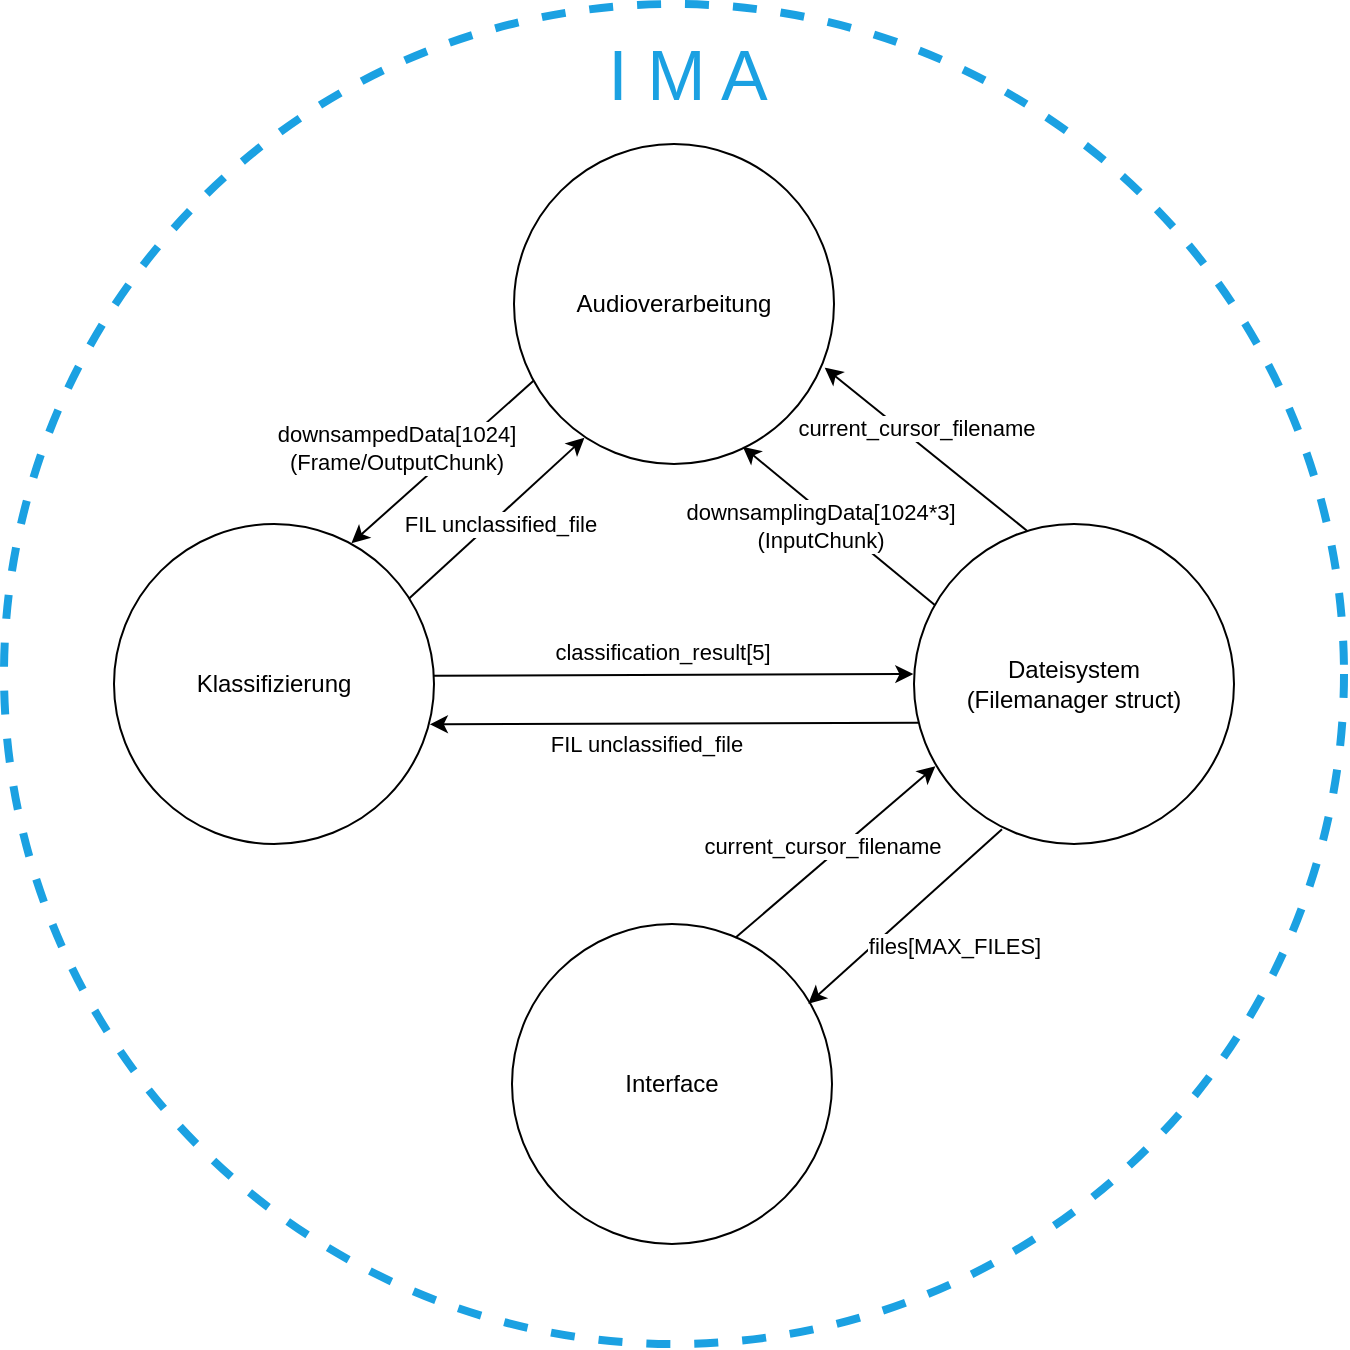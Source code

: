 <mxfile version="24.7.5">
  <diagram name="Seite-1" id="vsLzy8c6fAX1nwYtDnwI">
    <mxGraphModel dx="1036" dy="606" grid="1" gridSize="10" guides="1" tooltips="1" connect="1" arrows="1" fold="1" page="1" pageScale="1" pageWidth="827" pageHeight="1169" math="0" shadow="0">
      <root>
        <mxCell id="0" />
        <mxCell id="1" parent="0" />
        <mxCell id="2VOrqjGS2DREaBcIpoSg-7" value="" style="ellipse;whiteSpace=wrap;html=1;aspect=fixed;fillColor=none;strokeColor=#1BA1E2;dashed=1;movable=1;resizable=1;rotatable=1;deletable=1;editable=1;locked=0;connectable=1;strokeWidth=4;" parent="1" vertex="1">
          <mxGeometry x="105" y="140" width="670" height="670" as="geometry" />
        </mxCell>
        <mxCell id="2VOrqjGS2DREaBcIpoSg-1" value="Audioverarbeitung" style="ellipse;whiteSpace=wrap;html=1;aspect=fixed;" parent="1" vertex="1">
          <mxGeometry x="360" y="210" width="160" height="160" as="geometry" />
        </mxCell>
        <mxCell id="2VOrqjGS2DREaBcIpoSg-5" value="Klassifizierung" style="ellipse;whiteSpace=wrap;html=1;aspect=fixed;" parent="1" vertex="1">
          <mxGeometry x="160" y="400" width="160" height="160" as="geometry" />
        </mxCell>
        <mxCell id="2VOrqjGS2DREaBcIpoSg-6" value="Interface" style="ellipse;whiteSpace=wrap;html=1;aspect=fixed;" parent="1" vertex="1">
          <mxGeometry x="359" y="600" width="160" height="160" as="geometry" />
        </mxCell>
        <mxCell id="2VOrqjGS2DREaBcIpoSg-8" value="" style="endArrow=classic;html=1;rounded=0;entryX=0.715;entryY=0.946;entryDx=0;entryDy=0;entryPerimeter=0;exitX=0.065;exitY=0.253;exitDx=0;exitDy=0;exitPerimeter=0;" parent="1" source="2VOrqjGS2DREaBcIpoSg-24" target="2VOrqjGS2DREaBcIpoSg-1" edge="1">
          <mxGeometry width="50" height="50" relative="1" as="geometry">
            <mxPoint x="350" y="400" as="sourcePoint" />
            <mxPoint x="400" y="350" as="targetPoint" />
          </mxGeometry>
        </mxCell>
        <mxCell id="2VOrqjGS2DREaBcIpoSg-9" value="downsamplingData[1024*3]&lt;br&gt;(InputChunk)" style="edgeLabel;html=1;align=center;verticalAlign=middle;resizable=0;points=[];" parent="2VOrqjGS2DREaBcIpoSg-8" vertex="1" connectable="0">
          <mxGeometry x="0.134" y="2" relative="1" as="geometry">
            <mxPoint x="-2" y="4" as="offset" />
          </mxGeometry>
        </mxCell>
        <mxCell id="2VOrqjGS2DREaBcIpoSg-10" value="" style="endArrow=classic;html=1;rounded=0;entryX=0.742;entryY=0.06;entryDx=0;entryDy=0;entryPerimeter=0;exitX=0.061;exitY=0.74;exitDx=0;exitDy=0;exitPerimeter=0;" parent="1" source="2VOrqjGS2DREaBcIpoSg-1" target="2VOrqjGS2DREaBcIpoSg-5" edge="1">
          <mxGeometry width="50" height="50" relative="1" as="geometry">
            <mxPoint x="270" y="400" as="sourcePoint" />
            <mxPoint x="432" y="302" as="targetPoint" />
          </mxGeometry>
        </mxCell>
        <mxCell id="2VOrqjGS2DREaBcIpoSg-11" value="downsampedData[1024]&lt;br&gt;(Frame/OutputChunk)" style="edgeLabel;html=1;align=center;verticalAlign=middle;resizable=0;points=[];" parent="2VOrqjGS2DREaBcIpoSg-10" vertex="1" connectable="0">
          <mxGeometry x="0.134" y="2" relative="1" as="geometry">
            <mxPoint x="-19" y="-14" as="offset" />
          </mxGeometry>
        </mxCell>
        <mxCell id="2VOrqjGS2DREaBcIpoSg-15" value="" style="endArrow=classic;html=1;rounded=0;entryX=0.971;entryY=0.699;entryDx=0;entryDy=0;entryPerimeter=0;exitX=0.353;exitY=0.021;exitDx=0;exitDy=0;exitPerimeter=0;" parent="1" source="2VOrqjGS2DREaBcIpoSg-24" target="2VOrqjGS2DREaBcIpoSg-1" edge="1">
          <mxGeometry width="50" height="50" relative="1" as="geometry">
            <mxPoint x="366.5" y="577" as="sourcePoint" />
            <mxPoint x="597.28" y="594.72" as="targetPoint" />
          </mxGeometry>
        </mxCell>
        <mxCell id="2VOrqjGS2DREaBcIpoSg-16" value="current_cursor_filename" style="edgeLabel;html=1;align=center;verticalAlign=middle;resizable=0;points=[];" parent="2VOrqjGS2DREaBcIpoSg-15" vertex="1" connectable="0">
          <mxGeometry x="0.134" y="2" relative="1" as="geometry">
            <mxPoint x="3" y="-7" as="offset" />
          </mxGeometry>
        </mxCell>
        <mxCell id="2VOrqjGS2DREaBcIpoSg-23" value="" style="endArrow=classic;html=1;rounded=0;exitX=0.997;exitY=0.474;exitDx=0;exitDy=0;exitPerimeter=0;entryX=-0.002;entryY=0.469;entryDx=0;entryDy=0;entryPerimeter=0;" parent="1" source="2VOrqjGS2DREaBcIpoSg-5" target="2VOrqjGS2DREaBcIpoSg-24" edge="1">
          <mxGeometry width="50" height="50" relative="1" as="geometry">
            <mxPoint x="364" y="600" as="sourcePoint" />
            <mxPoint x="414" y="550" as="targetPoint" />
          </mxGeometry>
        </mxCell>
        <mxCell id="2VOrqjGS2DREaBcIpoSg-25" value="classification_result[5]" style="edgeLabel;html=1;align=center;verticalAlign=middle;resizable=0;points=[];" parent="2VOrqjGS2DREaBcIpoSg-23" vertex="1" connectable="0">
          <mxGeometry x="0.32" y="1" relative="1" as="geometry">
            <mxPoint x="-44" y="-11" as="offset" />
          </mxGeometry>
        </mxCell>
        <mxCell id="2VOrqjGS2DREaBcIpoSg-24" value="Dateisystem&lt;br&gt;(Filemanager struct)" style="ellipse;whiteSpace=wrap;html=1;aspect=fixed;" parent="1" vertex="1">
          <mxGeometry x="560" y="400" width="160" height="160" as="geometry" />
        </mxCell>
        <mxCell id="2VOrqjGS2DREaBcIpoSg-29" value="" style="endArrow=classic;html=1;rounded=0;exitX=0.698;exitY=0.043;exitDx=0;exitDy=0;exitPerimeter=0;entryX=0.067;entryY=0.757;entryDx=0;entryDy=0;entryPerimeter=0;" parent="1" source="2VOrqjGS2DREaBcIpoSg-6" target="2VOrqjGS2DREaBcIpoSg-24" edge="1">
          <mxGeometry width="50" height="50" relative="1" as="geometry">
            <mxPoint x="591" y="548" as="sourcePoint" />
            <mxPoint x="346" y="548" as="targetPoint" />
          </mxGeometry>
        </mxCell>
        <mxCell id="2VOrqjGS2DREaBcIpoSg-30" value="current_cursor_filename" style="edgeLabel;html=1;align=center;verticalAlign=middle;resizable=0;points=[];" parent="2VOrqjGS2DREaBcIpoSg-29" vertex="1" connectable="0">
          <mxGeometry x="0.32" y="1" relative="1" as="geometry">
            <mxPoint x="-22" y="11" as="offset" />
          </mxGeometry>
        </mxCell>
        <mxCell id="2VOrqjGS2DREaBcIpoSg-35" value="" style="endArrow=classic;html=1;rounded=0;exitX=0.923;exitY=0.232;exitDx=0;exitDy=0;exitPerimeter=0;entryX=0.22;entryY=0.918;entryDx=0;entryDy=0;entryPerimeter=0;" parent="1" source="2VOrqjGS2DREaBcIpoSg-5" target="2VOrqjGS2DREaBcIpoSg-1" edge="1">
          <mxGeometry width="50" height="50" relative="1" as="geometry">
            <mxPoint x="353" y="514" as="sourcePoint" />
            <mxPoint x="567" y="516" as="targetPoint" />
          </mxGeometry>
        </mxCell>
        <mxCell id="2VOrqjGS2DREaBcIpoSg-36" value="FIL unclassified_file" style="edgeLabel;html=1;align=center;verticalAlign=middle;resizable=0;points=[];" parent="2VOrqjGS2DREaBcIpoSg-35" vertex="1" connectable="0">
          <mxGeometry x="0.32" y="1" relative="1" as="geometry">
            <mxPoint x="-12" y="16" as="offset" />
          </mxGeometry>
        </mxCell>
        <mxCell id="2VOrqjGS2DREaBcIpoSg-37" value="" style="endArrow=classic;html=1;rounded=0;exitX=0.014;exitY=0.621;exitDx=0;exitDy=0;exitPerimeter=0;entryX=0.987;entryY=0.626;entryDx=0;entryDy=0;entryPerimeter=0;" parent="1" source="2VOrqjGS2DREaBcIpoSg-24" target="2VOrqjGS2DREaBcIpoSg-5" edge="1">
          <mxGeometry width="50" height="50" relative="1" as="geometry">
            <mxPoint x="560" y="500" as="sourcePoint" />
            <mxPoint x="320" y="500" as="targetPoint" />
          </mxGeometry>
        </mxCell>
        <mxCell id="2VOrqjGS2DREaBcIpoSg-38" value="FIL unclassified_file" style="edgeLabel;html=1;align=center;verticalAlign=middle;resizable=0;points=[];" parent="2VOrqjGS2DREaBcIpoSg-37" vertex="1" connectable="0">
          <mxGeometry x="0.32" y="1" relative="1" as="geometry">
            <mxPoint x="25" y="9" as="offset" />
          </mxGeometry>
        </mxCell>
        <mxCell id="2VOrqjGS2DREaBcIpoSg-39" value="&lt;font style=&quot;font-size: 35px;&quot;&gt;I M A&lt;/font&gt;" style="text;html=1;strokeColor=none;fillColor=none;align=center;verticalAlign=middle;whiteSpace=wrap;rounded=0;fontColor=#1BA1E2;" parent="1" vertex="1">
          <mxGeometry x="359" y="160" width="176" height="30" as="geometry" />
        </mxCell>
        <mxCell id="GHxpxP-mXL12nc1_p8fe-1" value="" style="endArrow=classic;html=1;rounded=0;entryX=0.926;entryY=0.249;entryDx=0;entryDy=0;exitX=0.275;exitY=0.954;exitDx=0;exitDy=0;exitPerimeter=0;entryPerimeter=0;" edge="1" parent="1" source="2VOrqjGS2DREaBcIpoSg-24" target="2VOrqjGS2DREaBcIpoSg-6">
          <mxGeometry width="50" height="50" relative="1" as="geometry">
            <mxPoint x="520" y="653" as="sourcePoint" />
            <mxPoint x="613" y="562" as="targetPoint" />
          </mxGeometry>
        </mxCell>
        <mxCell id="GHxpxP-mXL12nc1_p8fe-2" value="files[MAX_FILES]" style="edgeLabel;html=1;align=center;verticalAlign=middle;resizable=0;points=[];" vertex="1" connectable="0" parent="GHxpxP-mXL12nc1_p8fe-1">
          <mxGeometry x="0.32" y="1" relative="1" as="geometry">
            <mxPoint x="39" as="offset" />
          </mxGeometry>
        </mxCell>
      </root>
    </mxGraphModel>
  </diagram>
</mxfile>
